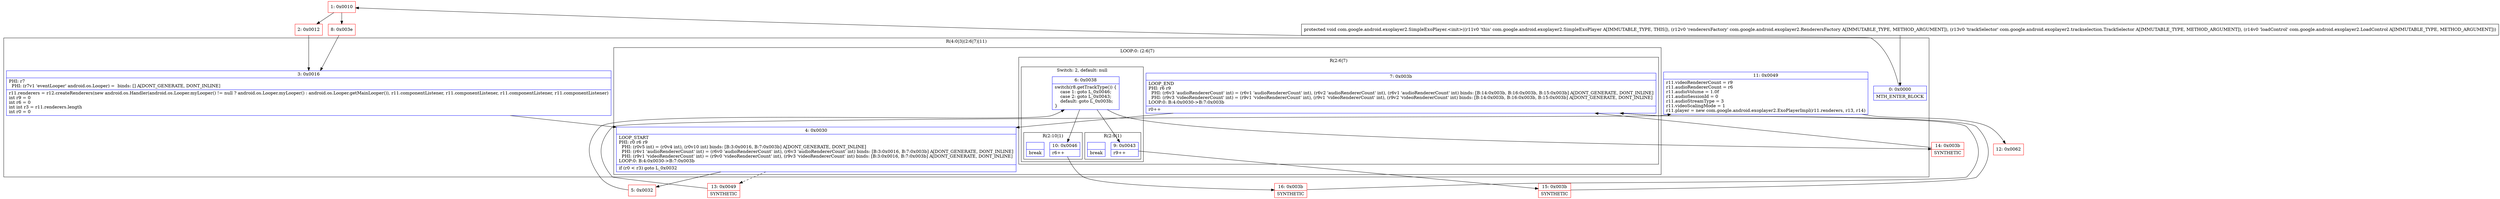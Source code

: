 digraph "CFG forcom.google.android.exoplayer2.SimpleExoPlayer.\<init\>(Lcom\/google\/android\/exoplayer2\/RenderersFactory;Lcom\/google\/android\/exoplayer2\/trackselection\/TrackSelector;Lcom\/google\/android\/exoplayer2\/LoadControl;)V" {
subgraph cluster_Region_592920661 {
label = "R(4:0|3|(2:6|7)|11)";
node [shape=record,color=blue];
Node_0 [shape=record,label="{0\:\ 0x0000|MTH_ENTER_BLOCK\l}"];
Node_3 [shape=record,label="{3\:\ 0x0016|PHI: r7 \l  PHI: (r7v1 'eventLooper' android.os.Looper) =  binds: [] A[DONT_GENERATE, DONT_INLINE]\l|r11.renderers = r12.createRenderers(new android.os.Handler(android.os.Looper.myLooper() != null ? android.os.Looper.myLooper() : android.os.Looper.getMainLooper()), r11.componentListener, r11.componentListener, r11.componentListener, r11.componentListener)\lint r9 = 0\lint r6 = 0\lint int r3 = r11.renderers.length\lint r0 = 0\l}"];
subgraph cluster_LoopRegion_24507593 {
label = "LOOP:0: (2:6|7)";
node [shape=record,color=blue];
Node_4 [shape=record,label="{4\:\ 0x0030|LOOP_START\lPHI: r0 r6 r9 \l  PHI: (r0v5 int) = (r0v4 int), (r0v10 int) binds: [B:3:0x0016, B:7:0x003b] A[DONT_GENERATE, DONT_INLINE]\l  PHI: (r6v1 'audioRendererCount' int) = (r6v0 'audioRendererCount' int), (r6v3 'audioRendererCount' int) binds: [B:3:0x0016, B:7:0x003b] A[DONT_GENERATE, DONT_INLINE]\l  PHI: (r9v1 'videoRendererCount' int) = (r9v0 'videoRendererCount' int), (r9v3 'videoRendererCount' int) binds: [B:3:0x0016, B:7:0x003b] A[DONT_GENERATE, DONT_INLINE]\lLOOP:0: B:4:0x0030\-\>B:7:0x003b\l|if (r0 \< r3) goto L_0x0032\l}"];
subgraph cluster_Region_1038914489 {
label = "R(2:6|7)";
node [shape=record,color=blue];
subgraph cluster_SwitchRegion_2007959167 {
label = "Switch: 2, default: null";
node [shape=record,color=blue];
Node_6 [shape=record,label="{6\:\ 0x0038|switch(r8.getTrackType()) \{\l    case 1: goto L_0x0046;\l    case 2: goto L_0x0043;\l    default: goto L_0x003b;\l\}\l}"];
subgraph cluster_Region_290867893 {
label = "R(2:10|1)";
node [shape=record,color=blue];
Node_10 [shape=record,label="{10\:\ 0x0046|r6++\l}"];
Node_InsnContainer_2053430544 [shape=record,label="{|break\l}"];
}
subgraph cluster_Region_1921307423 {
label = "R(2:9|1)";
node [shape=record,color=blue];
Node_9 [shape=record,label="{9\:\ 0x0043|r9++\l}"];
Node_InsnContainer_855711703 [shape=record,label="{|break\l}"];
}
}
Node_7 [shape=record,label="{7\:\ 0x003b|LOOP_END\lPHI: r6 r9 \l  PHI: (r6v3 'audioRendererCount' int) = (r6v1 'audioRendererCount' int), (r6v2 'audioRendererCount' int), (r6v1 'audioRendererCount' int) binds: [B:14:0x003b, B:16:0x003b, B:15:0x003b] A[DONT_GENERATE, DONT_INLINE]\l  PHI: (r9v3 'videoRendererCount' int) = (r9v1 'videoRendererCount' int), (r9v1 'videoRendererCount' int), (r9v2 'videoRendererCount' int) binds: [B:14:0x003b, B:16:0x003b, B:15:0x003b] A[DONT_GENERATE, DONT_INLINE]\lLOOP:0: B:4:0x0030\-\>B:7:0x003b\l|r0++\l}"];
}
}
Node_11 [shape=record,label="{11\:\ 0x0049|r11.videoRendererCount = r9\lr11.audioRendererCount = r6\lr11.audioVolume = 1.0f\lr11.audioSessionId = 0\lr11.audioStreamType = 3\lr11.videoScalingMode = 1\lr11.player = new com.google.android.exoplayer2.ExoPlayerImpl(r11.renderers, r13, r14)\l}"];
}
Node_1 [shape=record,color=red,label="{1\:\ 0x0010}"];
Node_2 [shape=record,color=red,label="{2\:\ 0x0012}"];
Node_5 [shape=record,color=red,label="{5\:\ 0x0032}"];
Node_8 [shape=record,color=red,label="{8\:\ 0x003e}"];
Node_12 [shape=record,color=red,label="{12\:\ 0x0062}"];
Node_13 [shape=record,color=red,label="{13\:\ 0x0049|SYNTHETIC\l}"];
Node_14 [shape=record,color=red,label="{14\:\ 0x003b|SYNTHETIC\l}"];
Node_15 [shape=record,color=red,label="{15\:\ 0x003b|SYNTHETIC\l}"];
Node_16 [shape=record,color=red,label="{16\:\ 0x003b|SYNTHETIC\l}"];
MethodNode[shape=record,label="{protected void com.google.android.exoplayer2.SimpleExoPlayer.\<init\>((r11v0 'this' com.google.android.exoplayer2.SimpleExoPlayer A[IMMUTABLE_TYPE, THIS]), (r12v0 'renderersFactory' com.google.android.exoplayer2.RenderersFactory A[IMMUTABLE_TYPE, METHOD_ARGUMENT]), (r13v0 'trackSelector' com.google.android.exoplayer2.trackselection.TrackSelector A[IMMUTABLE_TYPE, METHOD_ARGUMENT]), (r14v0 'loadControl' com.google.android.exoplayer2.LoadControl A[IMMUTABLE_TYPE, METHOD_ARGUMENT])) }"];
MethodNode -> Node_0;
Node_0 -> Node_1;
Node_3 -> Node_4;
Node_4 -> Node_5;
Node_4 -> Node_13[style=dashed];
Node_6 -> Node_9;
Node_6 -> Node_10;
Node_6 -> Node_14;
Node_10 -> Node_16;
Node_9 -> Node_15;
Node_7 -> Node_4;
Node_11 -> Node_12;
Node_1 -> Node_2;
Node_1 -> Node_8;
Node_2 -> Node_3;
Node_5 -> Node_6;
Node_8 -> Node_3;
Node_13 -> Node_11;
Node_14 -> Node_7;
Node_15 -> Node_7;
Node_16 -> Node_7;
}

